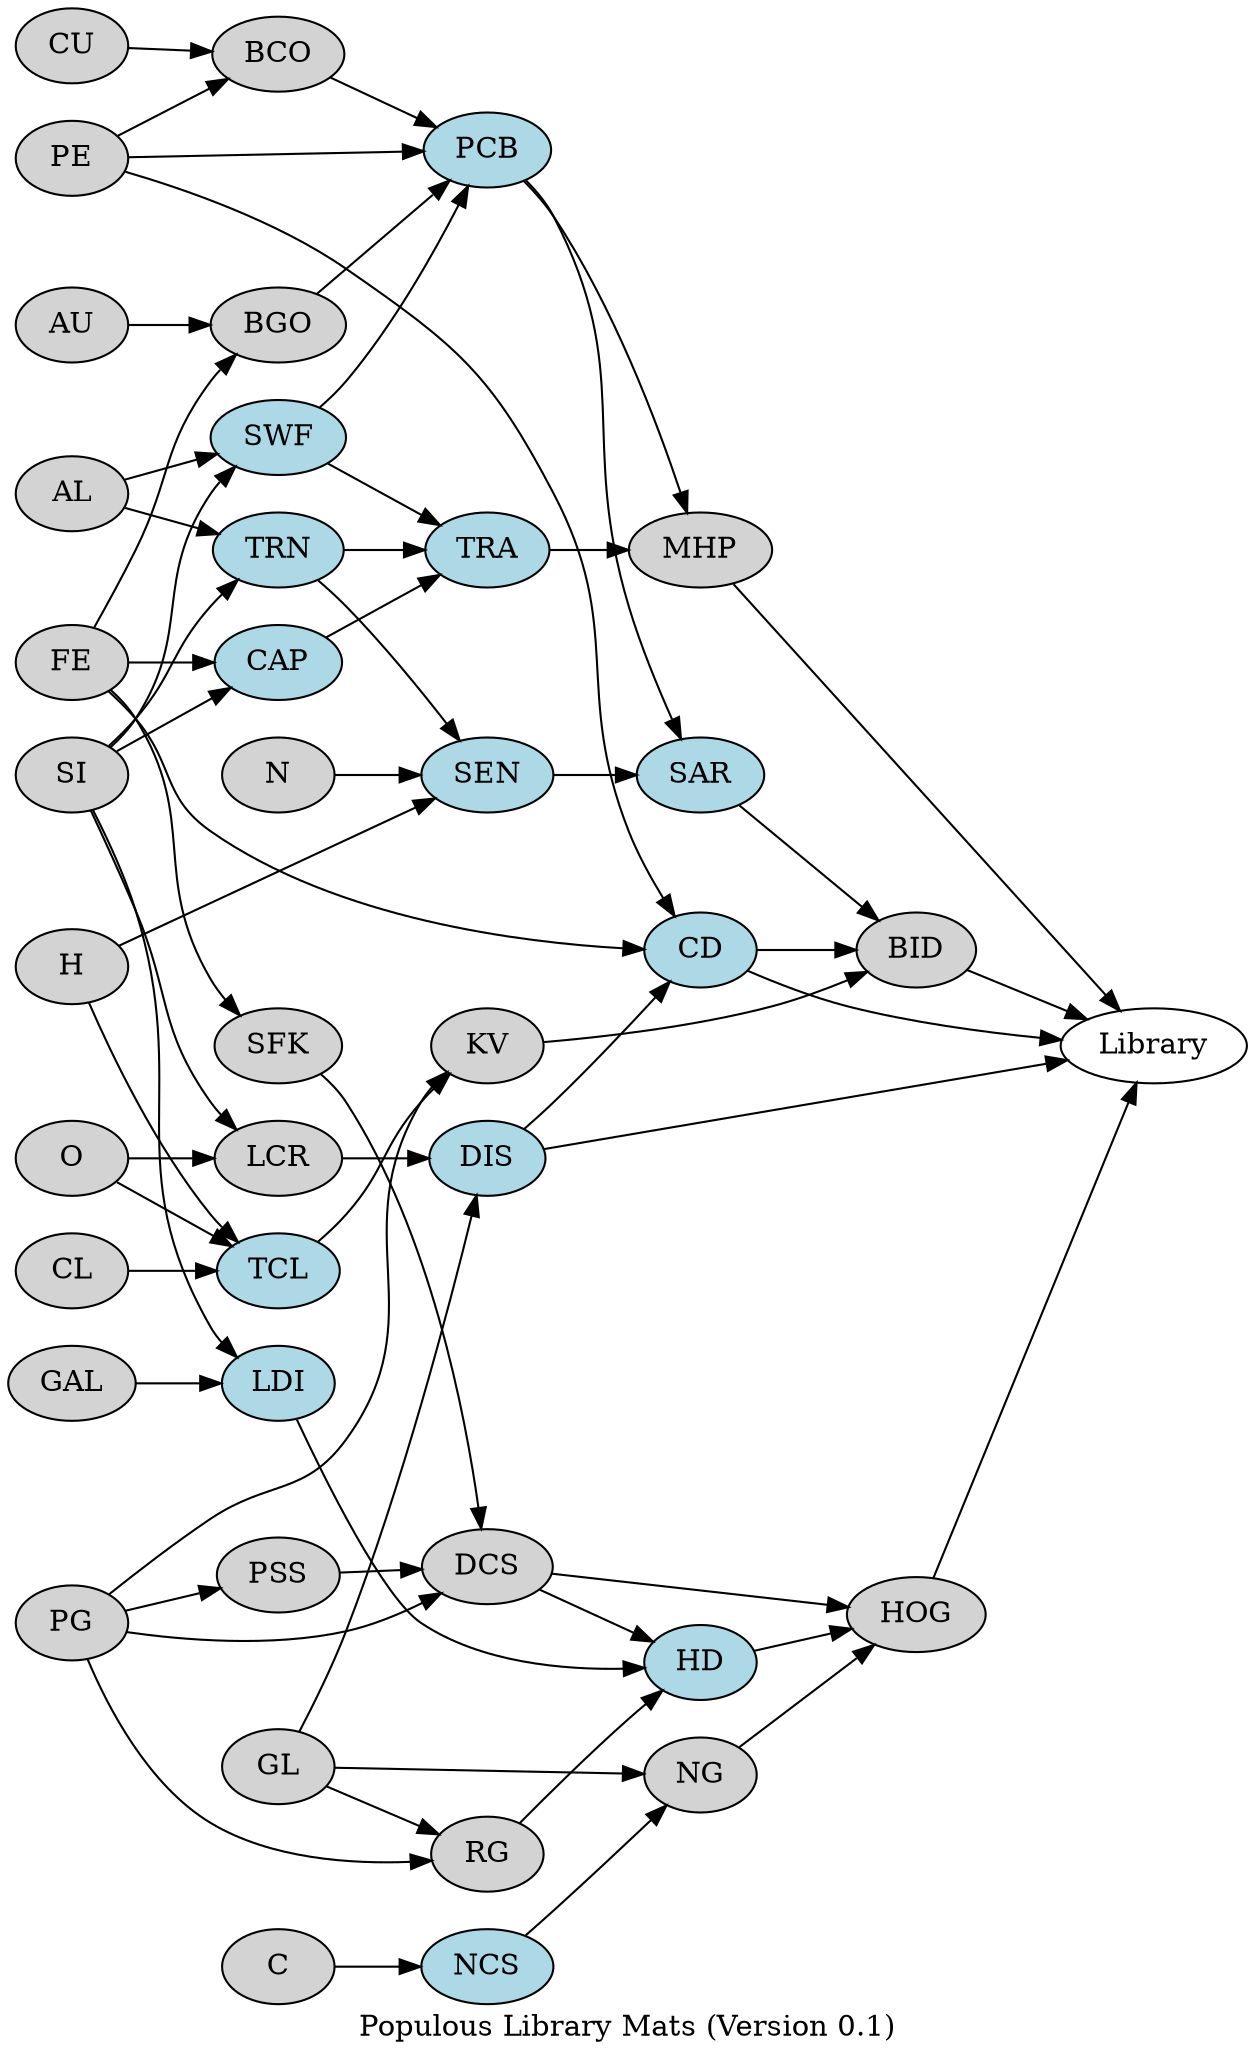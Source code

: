 digraph G {
	label = "Populous Library Mats (Version 0.1)"
	rankdir=LR
	node [style=filled fillcolor=white]
	
	{ MHP HOG BID CD DIS } -> "Library"

	// EDM
	{ PCB TRA } -> MHP
	{ DCS HD NG } -> HOG
	{ SAR CD KV } -> BID

	// CLR
	{ CAP SWF TRN } -> TRA
	{ SI FE } -> CAP
	{ AL SI } -> TRN
	{ GAL SI } -> LDI
	{ SI AL } -> SWF
	C -> NCS

	// SCA
	{ SWF BCO PE BGO } -> PCB
	{ TRN H N } -> SEN

	// PPF
	{ SFK PG PSS } -> DCS

	// MCA
	{ RG DCS LDI } -> HD
	{ LCR GL } -> DIS

	// GF
	{ GL NCS } -> NG
	{ GL PG } -> RG
	
	// ELP
	{ SEN PCB } -> SAR
	{ DIS FE PE } -> CD

	// WPL
	{ PG TCL } -> KV

	// LAB
	{ CL O H } -> TCL

	// CHP
	{ SI O } -> LCR

	// FS
	{ CU PE } -> BCO
	{ AU FE } -> BGO
	FE -> SFK

	// PPF
	PG -> PSS

	// Pioneers and Settlers
        KV, AU, FE, AL, H, N, O, GAL, GL, CL, RG, NG, PE, SI, CU, BCO, BGO, C, PG, PSS, DCS, SFK, HOG, BID, MHP, LCR [fillcolor=lightgray]

        // Technicians
        SEN, PCB, TRN, SWF, NCS, SAR, CD, DIS, LDI, TCL, HD, CAP, TRA [fillcolor=lightblue]

        // Scientists
        // [fillcolor=purple]

        // Engineers
        // [fillcolor=orange]
}
